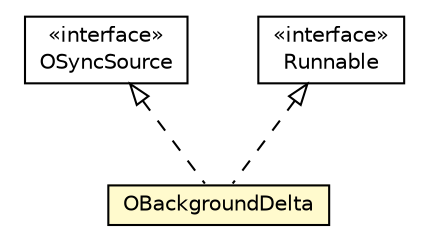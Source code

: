 #!/usr/local/bin/dot
#
# Class diagram 
# Generated by UMLGraph version R5_6-24-gf6e263 (http://www.umlgraph.org/)
#

digraph G {
	edge [fontname="Helvetica",fontsize=10,labelfontname="Helvetica",labelfontsize=10];
	node [fontname="Helvetica",fontsize=10,shape=plaintext];
	nodesep=0.25;
	ranksep=0.5;
	// com.orientechnologies.orient.core.storage.impl.local.OBackgroundDelta
	c1419374 [label=<<table title="com.orientechnologies.orient.core.storage.impl.local.OBackgroundDelta" border="0" cellborder="1" cellspacing="0" cellpadding="2" port="p" bgcolor="lemonChiffon" href="./OBackgroundDelta.html">
		<tr><td><table border="0" cellspacing="0" cellpadding="1">
<tr><td align="center" balign="center"> OBackgroundDelta </td></tr>
		</table></td></tr>
		</table>>, URL="./OBackgroundDelta.html", fontname="Helvetica", fontcolor="black", fontsize=10.0];
	// com.orientechnologies.orient.core.storage.impl.local.OSyncSource
	c1419379 [label=<<table title="com.orientechnologies.orient.core.storage.impl.local.OSyncSource" border="0" cellborder="1" cellspacing="0" cellpadding="2" port="p" href="./OSyncSource.html">
		<tr><td><table border="0" cellspacing="0" cellpadding="1">
<tr><td align="center" balign="center"> &#171;interface&#187; </td></tr>
<tr><td align="center" balign="center"> OSyncSource </td></tr>
		</table></td></tr>
		</table>>, URL="./OSyncSource.html", fontname="Helvetica", fontcolor="black", fontsize=10.0];
	//com.orientechnologies.orient.core.storage.impl.local.OBackgroundDelta implements java.lang.Runnable
	c1420778:p -> c1419374:p [dir=back,arrowtail=empty,style=dashed];
	//com.orientechnologies.orient.core.storage.impl.local.OBackgroundDelta implements com.orientechnologies.orient.core.storage.impl.local.OSyncSource
	c1419379:p -> c1419374:p [dir=back,arrowtail=empty,style=dashed];
	// java.lang.Runnable
	c1420778 [label=<<table title="java.lang.Runnable" border="0" cellborder="1" cellspacing="0" cellpadding="2" port="p" href="http://java.sun.com/j2se/1.4.2/docs/api/java/lang/Runnable.html">
		<tr><td><table border="0" cellspacing="0" cellpadding="1">
<tr><td align="center" balign="center"> &#171;interface&#187; </td></tr>
<tr><td align="center" balign="center"> Runnable </td></tr>
		</table></td></tr>
		</table>>, URL="http://java.sun.com/j2se/1.4.2/docs/api/java/lang/Runnable.html", fontname="Helvetica", fontcolor="black", fontsize=10.0];
}

